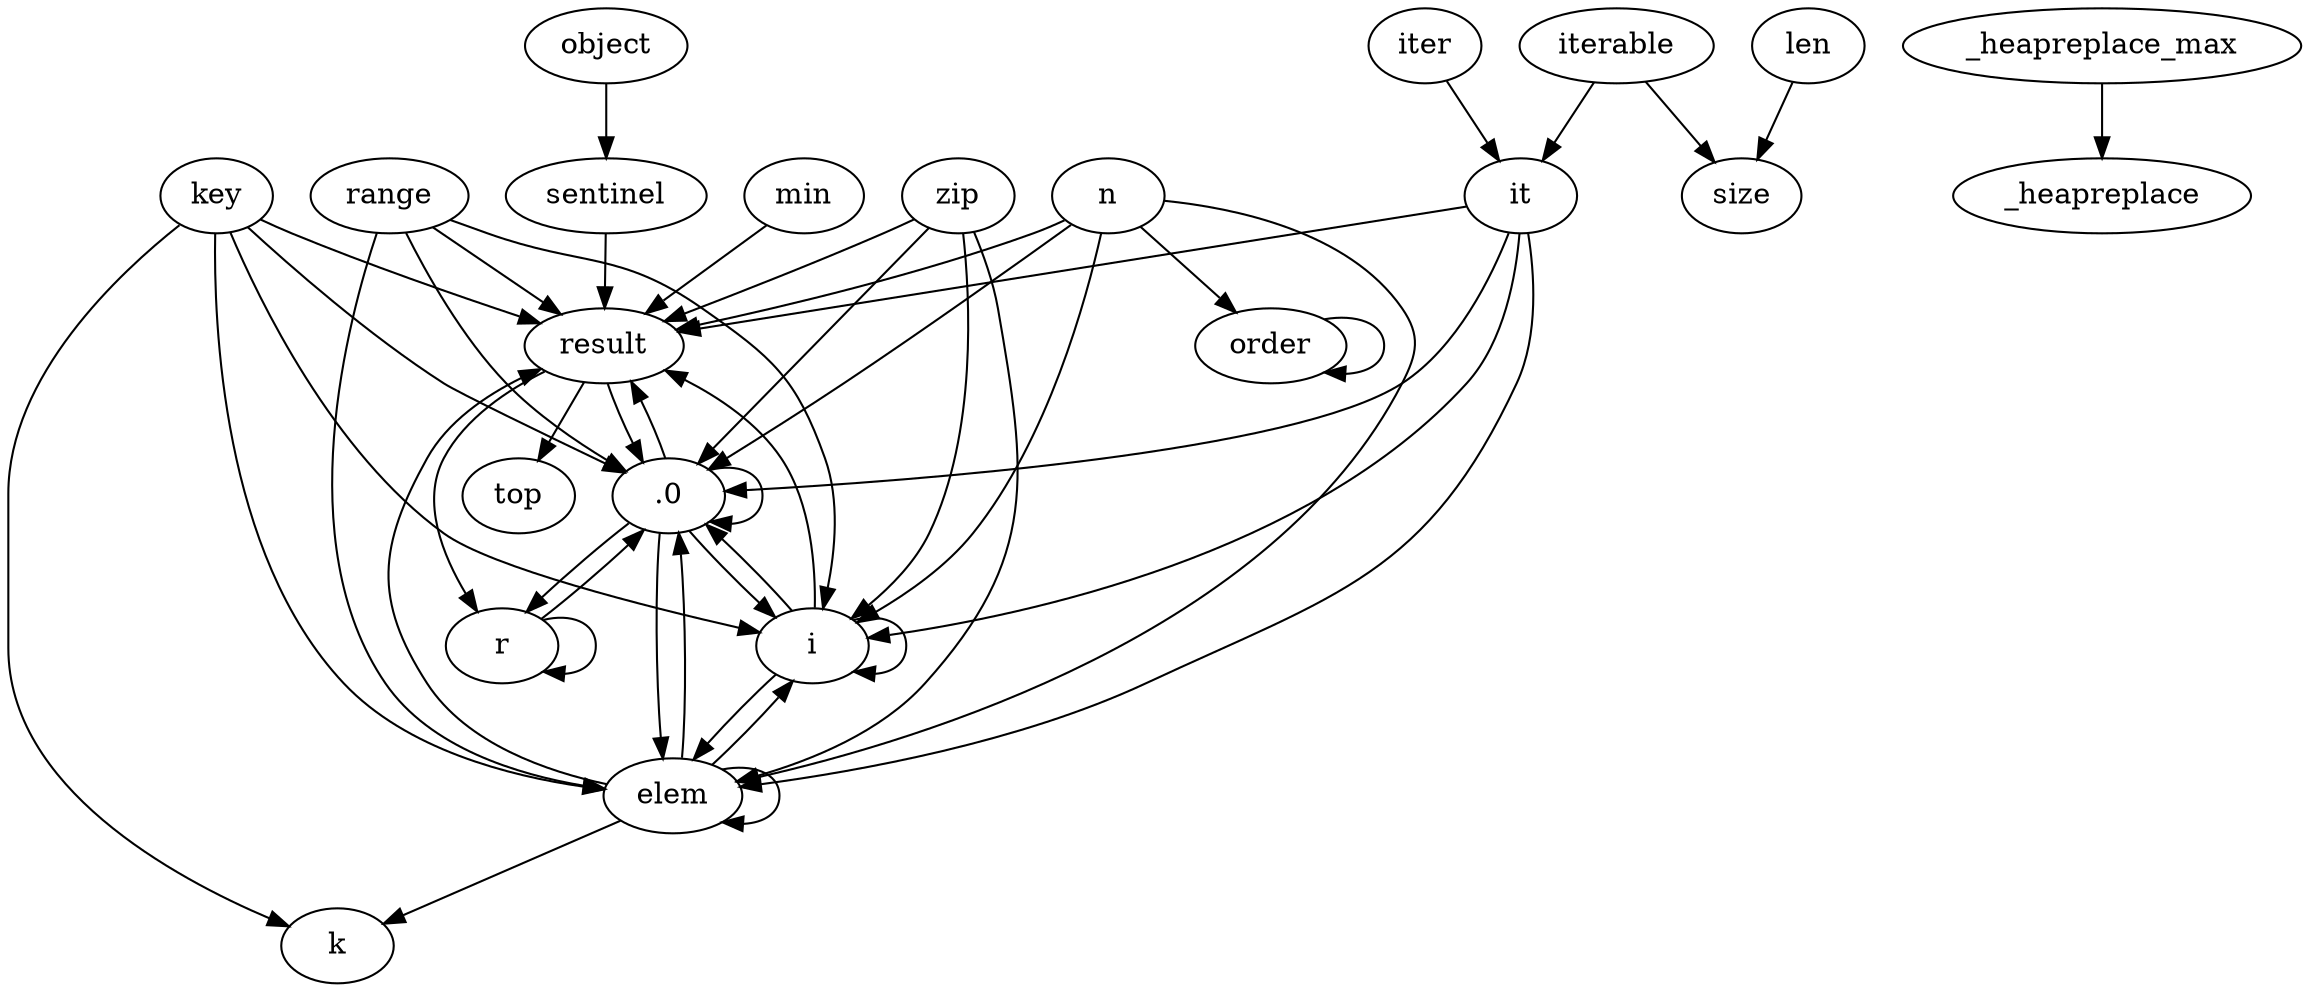strict digraph {iter->it
iterable->it
object->sentinel
min->result
it->result
sentinel->result
min->result
it->result
sentinel->result
key->result
len->size
iterable->size
iter->it
iterable->it
.0->.0
range->.0
i->.0
zip->.0
it->.0
n->.0
elem->.0
range->i
.0->i
i->i
zip->i
it->i
n->i
elem->i
range->elem
zip->elem
.0->elem
i->elem
it->elem
n->elem
elem->elem
it->result
range->result
zip->result
.0->result
i->result
n->result
elem->result
result->top
n->order
_heapreplace_max->_heapreplace
it->elem
result->top
order->order
.0->.0
result->.0
r->.0
.0->r
result->r
r->r
iter->it
iterable->it
.0->.0
range->.0
i->.0
zip->.0
it->.0
n->.0
elem->.0
key->.0
range->i
.0->i
i->i
zip->i
it->i
n->i
elem->i
key->i
range->elem
zip->elem
.0->elem
i->elem
it->elem
n->elem
elem->elem
key->elem
it->result
key->result
range->result
zip->result
.0->result
i->result
n->result
elem->result
result->top
n->order
_heapreplace_max->_heapreplace
it->elem
key->k
elem->k
result->top
order->order
.0->.0
result->.0
r->.0
.0->r
result->r
r->r
}